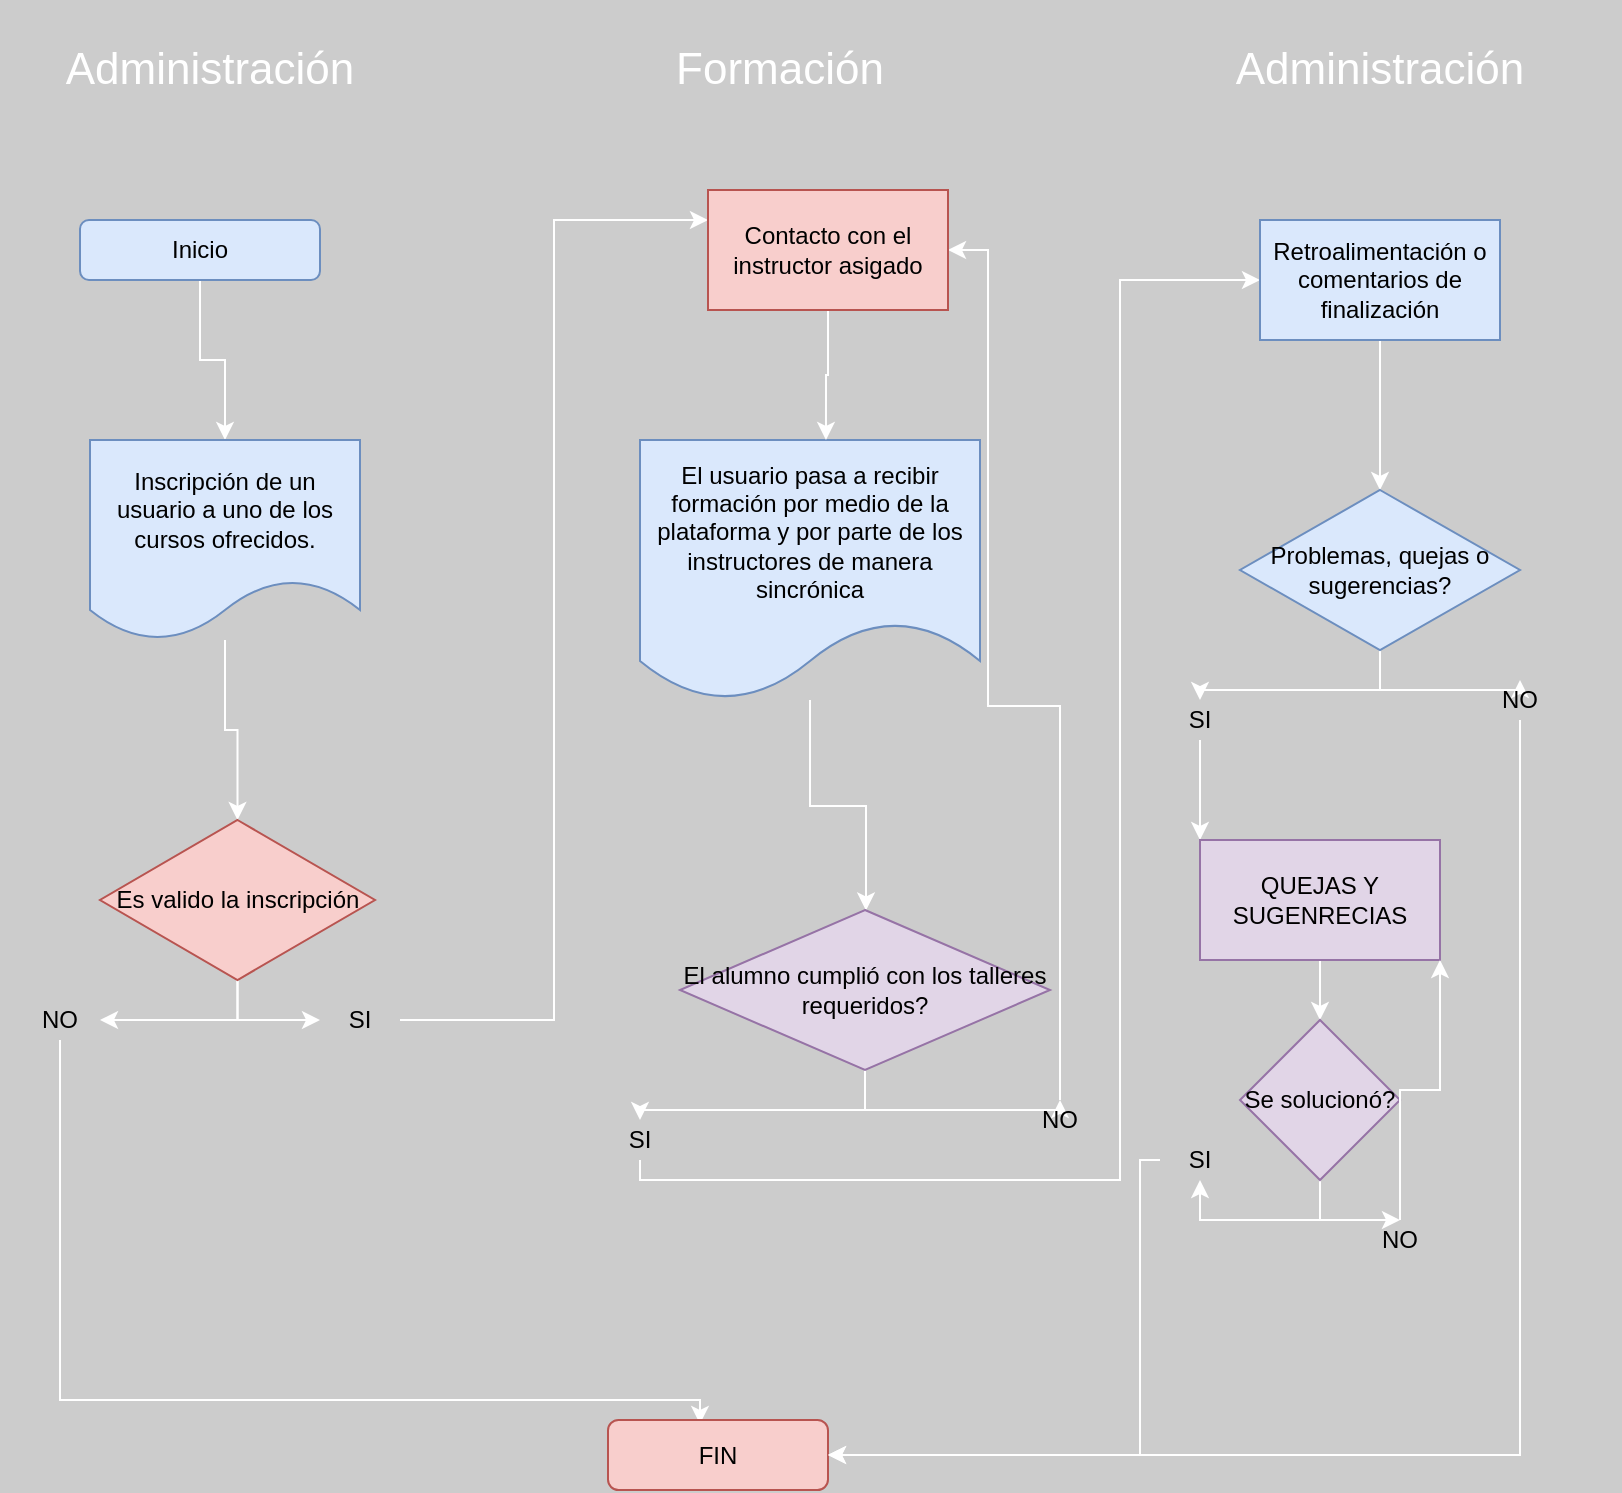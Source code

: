 <mxfile version="13.8.3" type="github">
  <diagram id="l8dNg07YHRR2AjKFmhx5" name="Page-1">
    <mxGraphModel dx="1365" dy="794" grid="1" gridSize="10" guides="1" tooltips="1" connect="1" arrows="1" fold="1" page="1" pageScale="1" pageWidth="827" pageHeight="1169" background="#CCCCCC" math="0" shadow="0">
      <root>
        <mxCell id="0" />
        <mxCell id="1" parent="0" />
        <mxCell id="ggHi2MfkiVqWgaHe4agL-7" value="" style="edgeStyle=orthogonalEdgeStyle;rounded=0;orthogonalLoop=1;jettySize=auto;html=1;strokeColor=#FFFFFF;" edge="1" parent="1" source="ggHi2MfkiVqWgaHe4agL-2" target="ggHi2MfkiVqWgaHe4agL-5">
          <mxGeometry relative="1" as="geometry" />
        </mxCell>
        <mxCell id="ggHi2MfkiVqWgaHe4agL-2" value="Inicio" style="rounded=1;whiteSpace=wrap;html=1;fillColor=#dae8fc;strokeColor=#6c8ebf;" vertex="1" parent="1">
          <mxGeometry x="40" y="110" width="120" height="30" as="geometry" />
        </mxCell>
        <mxCell id="ggHi2MfkiVqWgaHe4agL-3" value="&lt;font style=&quot;font-size: 22px&quot; color=&quot;#ffffff&quot;&gt;Administración&lt;/font&gt;" style="text;html=1;strokeColor=none;fillColor=none;align=center;verticalAlign=middle;whiteSpace=wrap;rounded=0;" vertex="1" parent="1">
          <mxGeometry width="210" height="70" as="geometry" />
        </mxCell>
        <mxCell id="ggHi2MfkiVqWgaHe4agL-14" value="" style="edgeStyle=orthogonalEdgeStyle;rounded=0;orthogonalLoop=1;jettySize=auto;html=1;strokeColor=#FFFFFF;" edge="1" parent="1" source="ggHi2MfkiVqWgaHe4agL-5" target="ggHi2MfkiVqWgaHe4agL-13">
          <mxGeometry relative="1" as="geometry" />
        </mxCell>
        <mxCell id="ggHi2MfkiVqWgaHe4agL-5" value="Inscripción de un usuario a uno de los cursos ofrecidos." style="shape=document;whiteSpace=wrap;html=1;boundedLbl=1;fillColor=#dae8fc;strokeColor=#6c8ebf;" vertex="1" parent="1">
          <mxGeometry x="45" y="220" width="135" height="100" as="geometry" />
        </mxCell>
        <mxCell id="ggHi2MfkiVqWgaHe4agL-9" value="&lt;font color=&quot;#ffffff&quot;&gt;&lt;span style=&quot;font-size: 22px&quot;&gt;Formación&lt;/span&gt;&lt;/font&gt;" style="text;html=1;strokeColor=none;fillColor=none;align=center;verticalAlign=middle;whiteSpace=wrap;rounded=0;" vertex="1" parent="1">
          <mxGeometry x="270" width="240" height="70" as="geometry" />
        </mxCell>
        <mxCell id="ggHi2MfkiVqWgaHe4agL-27" value="" style="edgeStyle=orthogonalEdgeStyle;rounded=0;orthogonalLoop=1;jettySize=auto;html=1;strokeColor=#FFFFFF;" edge="1" parent="1" source="ggHi2MfkiVqWgaHe4agL-11" target="ggHi2MfkiVqWgaHe4agL-26">
          <mxGeometry relative="1" as="geometry">
            <Array as="points">
              <mxPoint x="405" y="403" />
              <mxPoint x="433" y="403" />
            </Array>
          </mxGeometry>
        </mxCell>
        <mxCell id="ggHi2MfkiVqWgaHe4agL-11" value="El usuario pasa a recibir formación por medio de la plataforma y por parte de los instructores de manera sincrónica" style="shape=document;whiteSpace=wrap;html=1;boundedLbl=1;fillColor=#dae8fc;strokeColor=#6c8ebf;" vertex="1" parent="1">
          <mxGeometry x="320" y="220" width="170" height="130" as="geometry" />
        </mxCell>
        <mxCell id="ggHi2MfkiVqWgaHe4agL-21" style="edgeStyle=orthogonalEdgeStyle;rounded=0;orthogonalLoop=1;jettySize=auto;html=1;entryX=1;entryY=0.5;entryDx=0;entryDy=0;strokeColor=#FFFFFF;" edge="1" parent="1" source="ggHi2MfkiVqWgaHe4agL-13" target="ggHi2MfkiVqWgaHe4agL-17">
          <mxGeometry relative="1" as="geometry" />
        </mxCell>
        <mxCell id="ggHi2MfkiVqWgaHe4agL-24" style="edgeStyle=orthogonalEdgeStyle;rounded=0;orthogonalLoop=1;jettySize=auto;html=1;entryX=0;entryY=0.5;entryDx=0;entryDy=0;strokeColor=#FFFFFF;" edge="1" parent="1" source="ggHi2MfkiVqWgaHe4agL-13" target="ggHi2MfkiVqWgaHe4agL-18">
          <mxGeometry relative="1" as="geometry" />
        </mxCell>
        <mxCell id="ggHi2MfkiVqWgaHe4agL-13" value="Es valido la inscripción" style="rhombus;whiteSpace=wrap;html=1;fillColor=#f8cecc;strokeColor=#b85450;" vertex="1" parent="1">
          <mxGeometry x="50" y="410" width="137.5" height="80" as="geometry" />
        </mxCell>
        <mxCell id="ggHi2MfkiVqWgaHe4agL-23" style="edgeStyle=orthogonalEdgeStyle;rounded=0;orthogonalLoop=1;jettySize=auto;html=1;entryX=0.418;entryY=0.057;entryDx=0;entryDy=0;entryPerimeter=0;strokeColor=#FFFFFF;" edge="1" parent="1" source="ggHi2MfkiVqWgaHe4agL-17" target="ggHi2MfkiVqWgaHe4agL-22">
          <mxGeometry relative="1" as="geometry">
            <Array as="points">
              <mxPoint x="30" y="700" />
              <mxPoint x="350" y="700" />
            </Array>
          </mxGeometry>
        </mxCell>
        <mxCell id="ggHi2MfkiVqWgaHe4agL-17" value="NO" style="text;html=1;strokeColor=none;fillColor=none;align=center;verticalAlign=middle;whiteSpace=wrap;rounded=0;rotation=0;" vertex="1" parent="1">
          <mxGeometry x="10" y="500" width="40" height="20" as="geometry" />
        </mxCell>
        <mxCell id="ggHi2MfkiVqWgaHe4agL-25" style="edgeStyle=orthogonalEdgeStyle;rounded=0;orthogonalLoop=1;jettySize=auto;html=1;strokeColor=#FFFFFF;entryX=0;entryY=0.25;entryDx=0;entryDy=0;" edge="1" parent="1" source="ggHi2MfkiVqWgaHe4agL-18" target="ggHi2MfkiVqWgaHe4agL-33">
          <mxGeometry relative="1" as="geometry">
            <mxPoint x="260" y="130" as="targetPoint" />
          </mxGeometry>
        </mxCell>
        <mxCell id="ggHi2MfkiVqWgaHe4agL-18" value="SI" style="text;html=1;strokeColor=none;fillColor=none;align=center;verticalAlign=middle;whiteSpace=wrap;rounded=0;" vertex="1" parent="1">
          <mxGeometry x="160" y="500" width="40" height="20" as="geometry" />
        </mxCell>
        <mxCell id="ggHi2MfkiVqWgaHe4agL-22" value="FIN" style="rounded=1;whiteSpace=wrap;html=1;fillColor=#f8cecc;strokeColor=#b85450;" vertex="1" parent="1">
          <mxGeometry x="304" y="710" width="110" height="35" as="geometry" />
        </mxCell>
        <mxCell id="ggHi2MfkiVqWgaHe4agL-28" style="edgeStyle=orthogonalEdgeStyle;rounded=0;orthogonalLoop=1;jettySize=auto;html=1;strokeColor=#FFFFFF;" edge="1" parent="1" source="ggHi2MfkiVqWgaHe4agL-26" target="ggHi2MfkiVqWgaHe4agL-29">
          <mxGeometry relative="1" as="geometry">
            <mxPoint x="320" y="570" as="targetPoint" />
          </mxGeometry>
        </mxCell>
        <mxCell id="ggHi2MfkiVqWgaHe4agL-30" style="edgeStyle=orthogonalEdgeStyle;rounded=0;orthogonalLoop=1;jettySize=auto;html=1;strokeColor=#FFFFFF;" edge="1" parent="1" source="ggHi2MfkiVqWgaHe4agL-26" target="ggHi2MfkiVqWgaHe4agL-31">
          <mxGeometry relative="1" as="geometry">
            <mxPoint x="520" y="560" as="targetPoint" />
          </mxGeometry>
        </mxCell>
        <mxCell id="ggHi2MfkiVqWgaHe4agL-26" value="El alumno cumplió con los talleres requeridos?" style="rhombus;whiteSpace=wrap;html=1;strokeColor=#9673a6;fillColor=#e1d5e7;" vertex="1" parent="1">
          <mxGeometry x="340" y="455" width="185" height="80" as="geometry" />
        </mxCell>
        <mxCell id="ggHi2MfkiVqWgaHe4agL-38" style="edgeStyle=orthogonalEdgeStyle;rounded=0;orthogonalLoop=1;jettySize=auto;html=1;strokeColor=#FFFFFF;" edge="1" parent="1" source="ggHi2MfkiVqWgaHe4agL-29" target="ggHi2MfkiVqWgaHe4agL-37">
          <mxGeometry relative="1" as="geometry">
            <Array as="points">
              <mxPoint x="320" y="590" />
              <mxPoint x="560" y="590" />
              <mxPoint x="560" y="140" />
            </Array>
          </mxGeometry>
        </mxCell>
        <mxCell id="ggHi2MfkiVqWgaHe4agL-29" value="SI" style="text;html=1;strokeColor=none;fillColor=none;align=center;verticalAlign=middle;whiteSpace=wrap;rounded=0;" vertex="1" parent="1">
          <mxGeometry x="300" y="560" width="40" height="20" as="geometry" />
        </mxCell>
        <mxCell id="ggHi2MfkiVqWgaHe4agL-39" style="edgeStyle=orthogonalEdgeStyle;rounded=0;orthogonalLoop=1;jettySize=auto;html=1;strokeColor=#FFFFFF;entryX=1;entryY=0.5;entryDx=0;entryDy=0;" edge="1" parent="1" source="ggHi2MfkiVqWgaHe4agL-31" target="ggHi2MfkiVqWgaHe4agL-33">
          <mxGeometry relative="1" as="geometry">
            <mxPoint x="520" y="120" as="targetPoint" />
            <Array as="points">
              <mxPoint x="530" y="353" />
              <mxPoint x="494" y="353" />
              <mxPoint x="494" y="125" />
            </Array>
          </mxGeometry>
        </mxCell>
        <mxCell id="ggHi2MfkiVqWgaHe4agL-31" value="NO" style="text;html=1;strokeColor=none;fillColor=none;align=center;verticalAlign=middle;whiteSpace=wrap;rounded=0;" vertex="1" parent="1">
          <mxGeometry x="510" y="550" width="40" height="20" as="geometry" />
        </mxCell>
        <mxCell id="ggHi2MfkiVqWgaHe4agL-34" style="edgeStyle=orthogonalEdgeStyle;rounded=0;orthogonalLoop=1;jettySize=auto;html=1;entryX=0.547;entryY=0;entryDx=0;entryDy=0;entryPerimeter=0;strokeColor=#FFFFFF;" edge="1" parent="1" source="ggHi2MfkiVqWgaHe4agL-33" target="ggHi2MfkiVqWgaHe4agL-11">
          <mxGeometry relative="1" as="geometry" />
        </mxCell>
        <mxCell id="ggHi2MfkiVqWgaHe4agL-33" value="Contacto con el instructor asigado" style="rounded=0;whiteSpace=wrap;html=1;fillColor=#f8cecc;strokeColor=#b85450;" vertex="1" parent="1">
          <mxGeometry x="354" y="95" width="120" height="60" as="geometry" />
        </mxCell>
        <mxCell id="ggHi2MfkiVqWgaHe4agL-36" value="&lt;font color=&quot;#ffffff&quot;&gt;&lt;span style=&quot;font-size: 22px&quot;&gt;Administración&lt;/span&gt;&lt;/font&gt;" style="text;html=1;strokeColor=none;fillColor=none;align=center;verticalAlign=middle;whiteSpace=wrap;rounded=0;" vertex="1" parent="1">
          <mxGeometry x="570" width="240" height="70" as="geometry" />
        </mxCell>
        <mxCell id="ggHi2MfkiVqWgaHe4agL-41" value="" style="edgeStyle=orthogonalEdgeStyle;rounded=0;orthogonalLoop=1;jettySize=auto;html=1;strokeColor=#FFFFFF;" edge="1" parent="1" source="ggHi2MfkiVqWgaHe4agL-37" target="ggHi2MfkiVqWgaHe4agL-40">
          <mxGeometry relative="1" as="geometry" />
        </mxCell>
        <mxCell id="ggHi2MfkiVqWgaHe4agL-37" value="Retroalimentación o comentarios de finalización" style="rounded=0;whiteSpace=wrap;html=1;fillColor=#dae8fc;strokeColor=#6c8ebf;" vertex="1" parent="1">
          <mxGeometry x="630" y="110" width="120" height="60" as="geometry" />
        </mxCell>
        <mxCell id="ggHi2MfkiVqWgaHe4agL-42" style="edgeStyle=orthogonalEdgeStyle;rounded=0;orthogonalLoop=1;jettySize=auto;html=1;strokeColor=#FFFFFF;" edge="1" parent="1" source="ggHi2MfkiVqWgaHe4agL-40" target="ggHi2MfkiVqWgaHe4agL-43">
          <mxGeometry relative="1" as="geometry">
            <mxPoint x="600" y="360" as="targetPoint" />
          </mxGeometry>
        </mxCell>
        <mxCell id="ggHi2MfkiVqWgaHe4agL-44" style="edgeStyle=orthogonalEdgeStyle;rounded=0;orthogonalLoop=1;jettySize=auto;html=1;strokeColor=#FFFFFF;" edge="1" parent="1" source="ggHi2MfkiVqWgaHe4agL-40" target="ggHi2MfkiVqWgaHe4agL-45">
          <mxGeometry relative="1" as="geometry">
            <mxPoint x="760" y="350" as="targetPoint" />
          </mxGeometry>
        </mxCell>
        <mxCell id="ggHi2MfkiVqWgaHe4agL-40" value="Problemas, quejas o sugerencias?" style="rhombus;whiteSpace=wrap;html=1;rounded=0;strokeColor=#6c8ebf;fillColor=#dae8fc;" vertex="1" parent="1">
          <mxGeometry x="620" y="245" width="140" height="80" as="geometry" />
        </mxCell>
        <mxCell id="ggHi2MfkiVqWgaHe4agL-48" style="edgeStyle=orthogonalEdgeStyle;rounded=0;orthogonalLoop=1;jettySize=auto;html=1;entryX=0;entryY=0;entryDx=0;entryDy=0;strokeColor=#FFFFFF;" edge="1" parent="1" source="ggHi2MfkiVqWgaHe4agL-43" target="ggHi2MfkiVqWgaHe4agL-47">
          <mxGeometry relative="1" as="geometry" />
        </mxCell>
        <mxCell id="ggHi2MfkiVqWgaHe4agL-43" value="SI" style="text;html=1;strokeColor=none;fillColor=none;align=center;verticalAlign=middle;whiteSpace=wrap;rounded=0;" vertex="1" parent="1">
          <mxGeometry x="580" y="350" width="40" height="20" as="geometry" />
        </mxCell>
        <mxCell id="ggHi2MfkiVqWgaHe4agL-46" style="edgeStyle=orthogonalEdgeStyle;rounded=0;orthogonalLoop=1;jettySize=auto;html=1;strokeColor=#FFFFFF;entryX=1;entryY=0.5;entryDx=0;entryDy=0;" edge="1" parent="1" source="ggHi2MfkiVqWgaHe4agL-45" target="ggHi2MfkiVqWgaHe4agL-22">
          <mxGeometry relative="1" as="geometry">
            <mxPoint x="770" y="730" as="targetPoint" />
            <Array as="points">
              <mxPoint x="760" y="728" />
            </Array>
          </mxGeometry>
        </mxCell>
        <mxCell id="ggHi2MfkiVqWgaHe4agL-45" value="NO" style="text;html=1;strokeColor=none;fillColor=none;align=center;verticalAlign=middle;whiteSpace=wrap;rounded=0;" vertex="1" parent="1">
          <mxGeometry x="740" y="340" width="40" height="20" as="geometry" />
        </mxCell>
        <mxCell id="ggHi2MfkiVqWgaHe4agL-52" value="" style="edgeStyle=orthogonalEdgeStyle;rounded=0;orthogonalLoop=1;jettySize=auto;html=1;strokeColor=#FFFFFF;" edge="1" parent="1" source="ggHi2MfkiVqWgaHe4agL-47" target="ggHi2MfkiVqWgaHe4agL-51">
          <mxGeometry relative="1" as="geometry" />
        </mxCell>
        <mxCell id="ggHi2MfkiVqWgaHe4agL-47" value="QUEJAS Y SUGENRECIAS" style="rounded=0;whiteSpace=wrap;html=1;fillColor=#e1d5e7;strokeColor=#9673a6;" vertex="1" parent="1">
          <mxGeometry x="600" y="420" width="120" height="60" as="geometry" />
        </mxCell>
        <mxCell id="ggHi2MfkiVqWgaHe4agL-53" style="edgeStyle=orthogonalEdgeStyle;rounded=0;orthogonalLoop=1;jettySize=auto;html=1;strokeColor=#FFFFFF;" edge="1" parent="1" source="ggHi2MfkiVqWgaHe4agL-51" target="ggHi2MfkiVqWgaHe4agL-54">
          <mxGeometry relative="1" as="geometry">
            <mxPoint x="600" y="580" as="targetPoint" />
          </mxGeometry>
        </mxCell>
        <mxCell id="ggHi2MfkiVqWgaHe4agL-56" style="edgeStyle=orthogonalEdgeStyle;rounded=0;orthogonalLoop=1;jettySize=auto;html=1;strokeColor=#FFFFFF;" edge="1" parent="1" source="ggHi2MfkiVqWgaHe4agL-51" target="ggHi2MfkiVqWgaHe4agL-57">
          <mxGeometry relative="1" as="geometry">
            <mxPoint x="700" y="620" as="targetPoint" />
          </mxGeometry>
        </mxCell>
        <mxCell id="ggHi2MfkiVqWgaHe4agL-51" value="Se solucionó?" style="rhombus;whiteSpace=wrap;html=1;rounded=0;strokeColor=#9673a6;fillColor=#e1d5e7;" vertex="1" parent="1">
          <mxGeometry x="620" y="510" width="80" height="80" as="geometry" />
        </mxCell>
        <mxCell id="ggHi2MfkiVqWgaHe4agL-55" style="edgeStyle=orthogonalEdgeStyle;rounded=0;orthogonalLoop=1;jettySize=auto;html=1;entryX=1;entryY=0.5;entryDx=0;entryDy=0;strokeColor=#FFFFFF;" edge="1" parent="1" source="ggHi2MfkiVqWgaHe4agL-54" target="ggHi2MfkiVqWgaHe4agL-22">
          <mxGeometry relative="1" as="geometry">
            <Array as="points">
              <mxPoint x="570" y="580" />
              <mxPoint x="570" y="728" />
            </Array>
          </mxGeometry>
        </mxCell>
        <mxCell id="ggHi2MfkiVqWgaHe4agL-54" value="SI" style="text;html=1;strokeColor=none;fillColor=none;align=center;verticalAlign=middle;whiteSpace=wrap;rounded=0;" vertex="1" parent="1">
          <mxGeometry x="580" y="570" width="40" height="20" as="geometry" />
        </mxCell>
        <mxCell id="ggHi2MfkiVqWgaHe4agL-58" style="edgeStyle=orthogonalEdgeStyle;rounded=0;orthogonalLoop=1;jettySize=auto;html=1;entryX=1;entryY=1;entryDx=0;entryDy=0;strokeColor=#FFFFFF;" edge="1" parent="1" source="ggHi2MfkiVqWgaHe4agL-57" target="ggHi2MfkiVqWgaHe4agL-47">
          <mxGeometry relative="1" as="geometry" />
        </mxCell>
        <mxCell id="ggHi2MfkiVqWgaHe4agL-57" value="NO" style="text;html=1;strokeColor=none;fillColor=none;align=center;verticalAlign=middle;whiteSpace=wrap;rounded=0;" vertex="1" parent="1">
          <mxGeometry x="680" y="610" width="40" height="20" as="geometry" />
        </mxCell>
      </root>
    </mxGraphModel>
  </diagram>
</mxfile>
